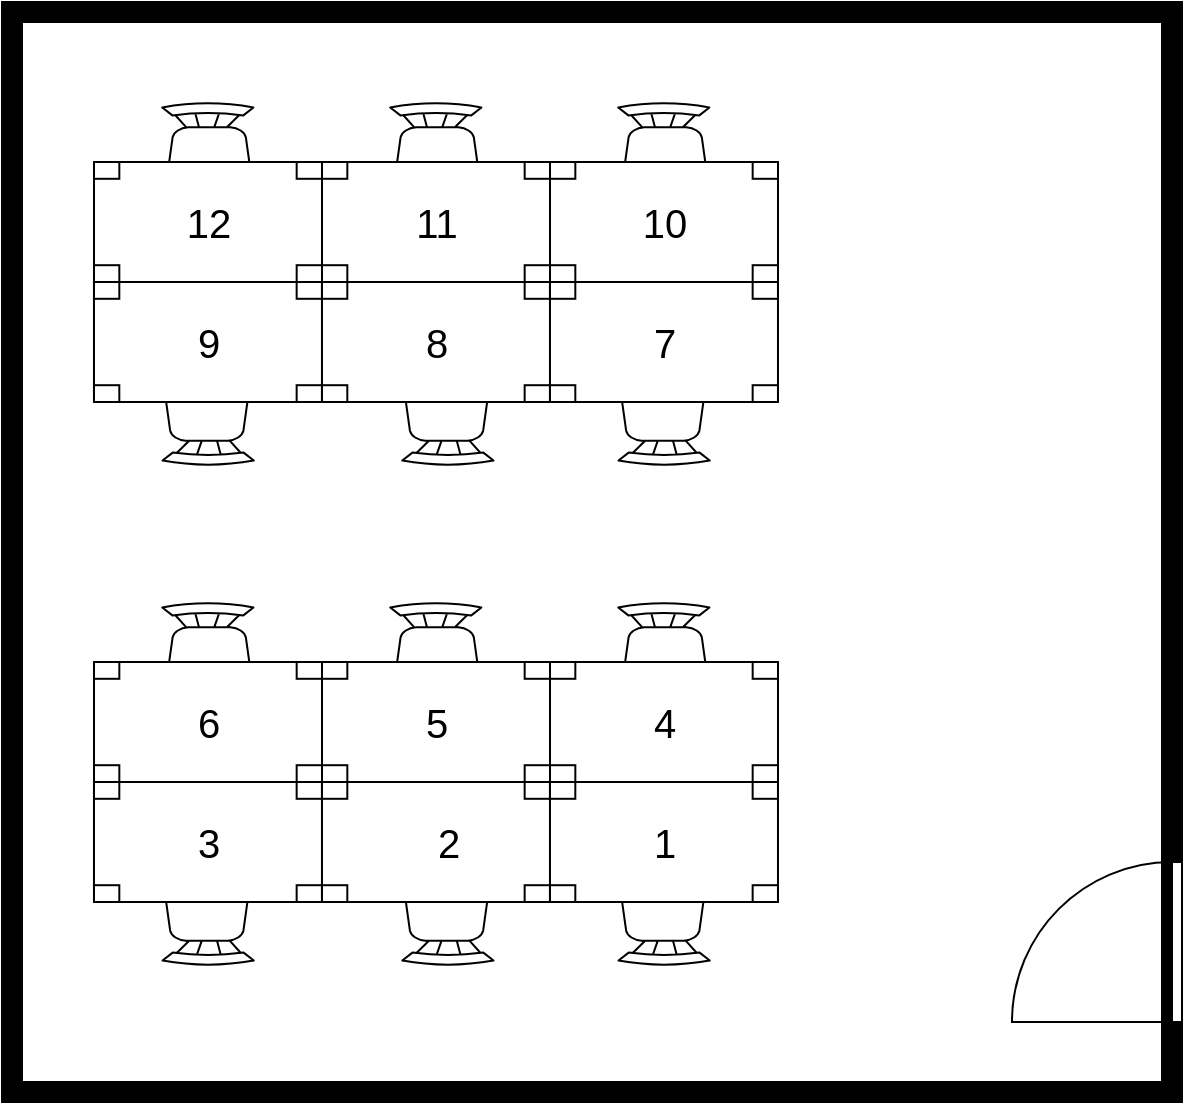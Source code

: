 <mxfile version="24.2.7" type="github">
  <diagram name="Page-1" id="s-v8wvNNqmuhA454BTQs">
    <mxGraphModel dx="1242" dy="793" grid="1" gridSize="10" guides="1" tooltips="1" connect="1" arrows="1" fold="1" page="1" pageScale="1" pageWidth="850" pageHeight="1100" math="0" shadow="0">
      <root>
        <mxCell id="0" />
        <mxCell id="1" parent="0" />
        <mxCell id="3DfFJ159WeKJCa6QbeZ5-27" value="" style="verticalLabelPosition=bottom;html=1;verticalAlign=top;align=center;shape=mxgraph.floorplan.chair;direction=west;" vertex="1" parent="1">
          <mxGeometry x="468.12" y="260" width="45.75" height="52" as="geometry" />
        </mxCell>
        <mxCell id="3DfFJ159WeKJCa6QbeZ5-26" value="" style="verticalLabelPosition=bottom;html=1;verticalAlign=top;align=center;shape=mxgraph.floorplan.chair;direction=west;" vertex="1" parent="1">
          <mxGeometry x="360" y="260" width="45.75" height="52" as="geometry" />
        </mxCell>
        <mxCell id="3DfFJ159WeKJCa6QbeZ5-25" value="" style="verticalLabelPosition=bottom;html=1;verticalAlign=top;align=center;shape=mxgraph.floorplan.chair;direction=west;" vertex="1" parent="1">
          <mxGeometry x="240.13" y="260" width="45.75" height="52" as="geometry" />
        </mxCell>
        <mxCell id="3DfFJ159WeKJCa6QbeZ5-1" value="" style="verticalLabelPosition=bottom;html=1;verticalAlign=top;align=center;shape=mxgraph.floorplan.chair;" vertex="1" parent="1">
          <mxGeometry x="240.13" y="130" width="45.75" height="52" as="geometry" />
        </mxCell>
        <mxCell id="3DfFJ159WeKJCa6QbeZ5-3" value="" style="verticalLabelPosition=bottom;html=1;verticalAlign=top;align=center;shape=mxgraph.floorplan.wall;fillColor=strokeColor;" vertex="1" parent="1">
          <mxGeometry x="160" y="80" width="590" height="10" as="geometry" />
        </mxCell>
        <mxCell id="3DfFJ159WeKJCa6QbeZ5-4" value="" style="verticalLabelPosition=bottom;html=1;verticalAlign=top;align=center;shape=mxgraph.floorplan.wall;fillColor=strokeColor;direction=south;" vertex="1" parent="1">
          <mxGeometry x="160" y="90" width="10" height="530" as="geometry" />
        </mxCell>
        <mxCell id="3DfFJ159WeKJCa6QbeZ5-5" value="" style="verticalLabelPosition=bottom;html=1;verticalAlign=top;align=center;shape=mxgraph.floorplan.table;" vertex="1" parent="1">
          <mxGeometry x="206" y="160" width="114" height="60" as="geometry" />
        </mxCell>
        <mxCell id="3DfFJ159WeKJCa6QbeZ5-6" value="" style="verticalLabelPosition=bottom;html=1;verticalAlign=top;align=center;shape=mxgraph.floorplan.wall;fillColor=strokeColor;" vertex="1" parent="1">
          <mxGeometry x="160" y="620" width="590" height="10" as="geometry" />
        </mxCell>
        <mxCell id="3DfFJ159WeKJCa6QbeZ5-7" value="" style="verticalLabelPosition=bottom;html=1;verticalAlign=top;align=center;shape=mxgraph.floorplan.wall;fillColor=strokeColor;direction=south;" vertex="1" parent="1">
          <mxGeometry x="740" y="90" width="10" height="540" as="geometry" />
        </mxCell>
        <mxCell id="3DfFJ159WeKJCa6QbeZ5-8" value="" style="verticalLabelPosition=bottom;html=1;verticalAlign=top;align=center;shape=mxgraph.floorplan.doorRight;aspect=fixed;direction=south;" vertex="1" parent="1">
          <mxGeometry x="665" y="510" width="85" height="80" as="geometry" />
        </mxCell>
        <mxCell id="3DfFJ159WeKJCa6QbeZ5-9" value="" style="verticalLabelPosition=bottom;html=1;verticalAlign=top;align=center;shape=mxgraph.floorplan.chair;" vertex="1" parent="1">
          <mxGeometry x="354.12" y="130" width="45.75" height="52" as="geometry" />
        </mxCell>
        <mxCell id="3DfFJ159WeKJCa6QbeZ5-10" value="" style="verticalLabelPosition=bottom;html=1;verticalAlign=top;align=center;shape=mxgraph.floorplan.table;" vertex="1" parent="1">
          <mxGeometry x="320" y="160" width="114" height="60" as="geometry" />
        </mxCell>
        <mxCell id="3DfFJ159WeKJCa6QbeZ5-11" value="" style="verticalLabelPosition=bottom;html=1;verticalAlign=top;align=center;shape=mxgraph.floorplan.chair;" vertex="1" parent="1">
          <mxGeometry x="468.12" y="130" width="45.75" height="52" as="geometry" />
        </mxCell>
        <mxCell id="3DfFJ159WeKJCa6QbeZ5-12" value="" style="verticalLabelPosition=bottom;html=1;verticalAlign=top;align=center;shape=mxgraph.floorplan.table;" vertex="1" parent="1">
          <mxGeometry x="434" y="160" width="114" height="60" as="geometry" />
        </mxCell>
        <mxCell id="3DfFJ159WeKJCa6QbeZ5-16" value="" style="verticalLabelPosition=bottom;html=1;verticalAlign=top;align=center;shape=mxgraph.floorplan.chair;" vertex="1" parent="1">
          <mxGeometry x="240.13" y="380" width="45.75" height="52" as="geometry" />
        </mxCell>
        <mxCell id="3DfFJ159WeKJCa6QbeZ5-17" value="" style="verticalLabelPosition=bottom;html=1;verticalAlign=top;align=center;shape=mxgraph.floorplan.table;" vertex="1" parent="1">
          <mxGeometry x="206" y="410" width="114" height="60" as="geometry" />
        </mxCell>
        <mxCell id="3DfFJ159WeKJCa6QbeZ5-18" value="" style="verticalLabelPosition=bottom;html=1;verticalAlign=top;align=center;shape=mxgraph.floorplan.chair;" vertex="1" parent="1">
          <mxGeometry x="354.12" y="380" width="45.75" height="52" as="geometry" />
        </mxCell>
        <mxCell id="3DfFJ159WeKJCa6QbeZ5-19" value="" style="verticalLabelPosition=bottom;html=1;verticalAlign=top;align=center;shape=mxgraph.floorplan.table;" vertex="1" parent="1">
          <mxGeometry x="320" y="410" width="114" height="60" as="geometry" />
        </mxCell>
        <mxCell id="3DfFJ159WeKJCa6QbeZ5-20" value="" style="verticalLabelPosition=bottom;html=1;verticalAlign=top;align=center;shape=mxgraph.floorplan.chair;" vertex="1" parent="1">
          <mxGeometry x="468.12" y="380" width="45.75" height="52" as="geometry" />
        </mxCell>
        <mxCell id="3DfFJ159WeKJCa6QbeZ5-21" value="" style="verticalLabelPosition=bottom;html=1;verticalAlign=top;align=center;shape=mxgraph.floorplan.table;" vertex="1" parent="1">
          <mxGeometry x="434" y="410" width="114" height="60" as="geometry" />
        </mxCell>
        <mxCell id="3DfFJ159WeKJCa6QbeZ5-22" value="" style="verticalLabelPosition=bottom;html=1;verticalAlign=top;align=center;shape=mxgraph.floorplan.table;" vertex="1" parent="1">
          <mxGeometry x="205.99" y="220" width="114" height="60" as="geometry" />
        </mxCell>
        <mxCell id="3DfFJ159WeKJCa6QbeZ5-23" value="" style="verticalLabelPosition=bottom;html=1;verticalAlign=top;align=center;shape=mxgraph.floorplan.table;" vertex="1" parent="1">
          <mxGeometry x="319.99" y="220" width="114" height="60" as="geometry" />
        </mxCell>
        <mxCell id="3DfFJ159WeKJCa6QbeZ5-24" value="" style="verticalLabelPosition=bottom;html=1;verticalAlign=top;align=center;shape=mxgraph.floorplan.table;" vertex="1" parent="1">
          <mxGeometry x="433.99" y="220" width="114" height="60" as="geometry" />
        </mxCell>
        <mxCell id="3DfFJ159WeKJCa6QbeZ5-28" value="" style="verticalLabelPosition=bottom;html=1;verticalAlign=top;align=center;shape=mxgraph.floorplan.chair;direction=west;" vertex="1" parent="1">
          <mxGeometry x="468.12" y="510" width="45.75" height="52" as="geometry" />
        </mxCell>
        <mxCell id="3DfFJ159WeKJCa6QbeZ5-29" value="" style="verticalLabelPosition=bottom;html=1;verticalAlign=top;align=center;shape=mxgraph.floorplan.chair;direction=west;" vertex="1" parent="1">
          <mxGeometry x="360" y="510" width="45.75" height="52" as="geometry" />
        </mxCell>
        <mxCell id="3DfFJ159WeKJCa6QbeZ5-30" value="" style="verticalLabelPosition=bottom;html=1;verticalAlign=top;align=center;shape=mxgraph.floorplan.chair;direction=west;" vertex="1" parent="1">
          <mxGeometry x="240.13" y="510" width="45.75" height="52" as="geometry" />
        </mxCell>
        <mxCell id="3DfFJ159WeKJCa6QbeZ5-31" value="" style="verticalLabelPosition=bottom;html=1;verticalAlign=top;align=center;shape=mxgraph.floorplan.table;" vertex="1" parent="1">
          <mxGeometry x="205.99" y="470" width="114" height="60" as="geometry" />
        </mxCell>
        <mxCell id="3DfFJ159WeKJCa6QbeZ5-32" value="" style="verticalLabelPosition=bottom;html=1;verticalAlign=top;align=center;shape=mxgraph.floorplan.table;" vertex="1" parent="1">
          <mxGeometry x="319.99" y="470" width="114" height="60" as="geometry" />
        </mxCell>
        <mxCell id="3DfFJ159WeKJCa6QbeZ5-33" value="" style="verticalLabelPosition=bottom;html=1;verticalAlign=top;align=center;shape=mxgraph.floorplan.table;" vertex="1" parent="1">
          <mxGeometry x="433.99" y="470" width="114" height="60" as="geometry" />
        </mxCell>
        <mxCell id="3DfFJ159WeKJCa6QbeZ5-34" value="1" style="text;html=1;align=center;verticalAlign=middle;resizable=0;points=[];autosize=1;strokeColor=none;fillColor=none;fontSize=20;" vertex="1" parent="1">
          <mxGeometry x="476" y="480" width="30" height="40" as="geometry" />
        </mxCell>
        <mxCell id="3DfFJ159WeKJCa6QbeZ5-35" value="6" style="text;html=1;align=center;verticalAlign=middle;resizable=0;points=[];autosize=1;strokeColor=none;fillColor=none;fontSize=20;" vertex="1" parent="1">
          <mxGeometry x="248.01" y="420" width="30" height="40" as="geometry" />
        </mxCell>
        <mxCell id="3DfFJ159WeKJCa6QbeZ5-36" value="2" style="text;html=1;align=center;verticalAlign=middle;resizable=0;points=[];autosize=1;strokeColor=none;fillColor=none;fontSize=20;" vertex="1" parent="1">
          <mxGeometry x="367.88" y="480" width="30" height="40" as="geometry" />
        </mxCell>
        <mxCell id="3DfFJ159WeKJCa6QbeZ5-37" value="3" style="text;html=1;align=center;verticalAlign=middle;resizable=0;points=[];autosize=1;strokeColor=none;fillColor=none;fontSize=20;" vertex="1" parent="1">
          <mxGeometry x="248.01" y="480" width="30" height="40" as="geometry" />
        </mxCell>
        <mxCell id="3DfFJ159WeKJCa6QbeZ5-38" value="7" style="text;html=1;align=center;verticalAlign=middle;resizable=0;points=[];autosize=1;strokeColor=none;fillColor=none;fontSize=20;" vertex="1" parent="1">
          <mxGeometry x="476" y="230" width="30" height="40" as="geometry" />
        </mxCell>
        <mxCell id="3DfFJ159WeKJCa6QbeZ5-39" value="5" style="text;html=1;align=center;verticalAlign=middle;resizable=0;points=[];autosize=1;strokeColor=none;fillColor=none;fontSize=20;" vertex="1" parent="1">
          <mxGeometry x="362" y="420" width="30" height="40" as="geometry" />
        </mxCell>
        <mxCell id="3DfFJ159WeKJCa6QbeZ5-40" value="4" style="text;html=1;align=center;verticalAlign=middle;resizable=0;points=[];autosize=1;strokeColor=none;fillColor=none;fontSize=20;" vertex="1" parent="1">
          <mxGeometry x="476" y="420" width="30" height="40" as="geometry" />
        </mxCell>
        <mxCell id="3DfFJ159WeKJCa6QbeZ5-41" value="10" style="text;html=1;align=center;verticalAlign=middle;resizable=0;points=[];autosize=1;strokeColor=none;fillColor=none;fontSize=20;" vertex="1" parent="1">
          <mxGeometry x="466" y="170" width="50" height="40" as="geometry" />
        </mxCell>
        <mxCell id="3DfFJ159WeKJCa6QbeZ5-42" value="8" style="text;html=1;align=center;verticalAlign=middle;resizable=0;points=[];autosize=1;strokeColor=none;fillColor=none;fontSize=20;" vertex="1" parent="1">
          <mxGeometry x="362" y="230" width="30" height="40" as="geometry" />
        </mxCell>
        <mxCell id="3DfFJ159WeKJCa6QbeZ5-43" value="9" style="text;html=1;align=center;verticalAlign=middle;resizable=0;points=[];autosize=1;strokeColor=none;fillColor=none;fontSize=20;" vertex="1" parent="1">
          <mxGeometry x="247.99" y="230" width="30" height="40" as="geometry" />
        </mxCell>
        <mxCell id="3DfFJ159WeKJCa6QbeZ5-44" value="12" style="text;html=1;align=center;verticalAlign=middle;resizable=0;points=[];autosize=1;strokeColor=none;fillColor=none;fontSize=20;" vertex="1" parent="1">
          <mxGeometry x="237.99" y="170" width="50" height="40" as="geometry" />
        </mxCell>
        <mxCell id="3DfFJ159WeKJCa6QbeZ5-45" value="11" style="text;html=1;align=center;verticalAlign=middle;resizable=0;points=[];autosize=1;strokeColor=none;fillColor=none;fontSize=20;" vertex="1" parent="1">
          <mxGeometry x="357" y="170" width="40" height="40" as="geometry" />
        </mxCell>
      </root>
    </mxGraphModel>
  </diagram>
</mxfile>
